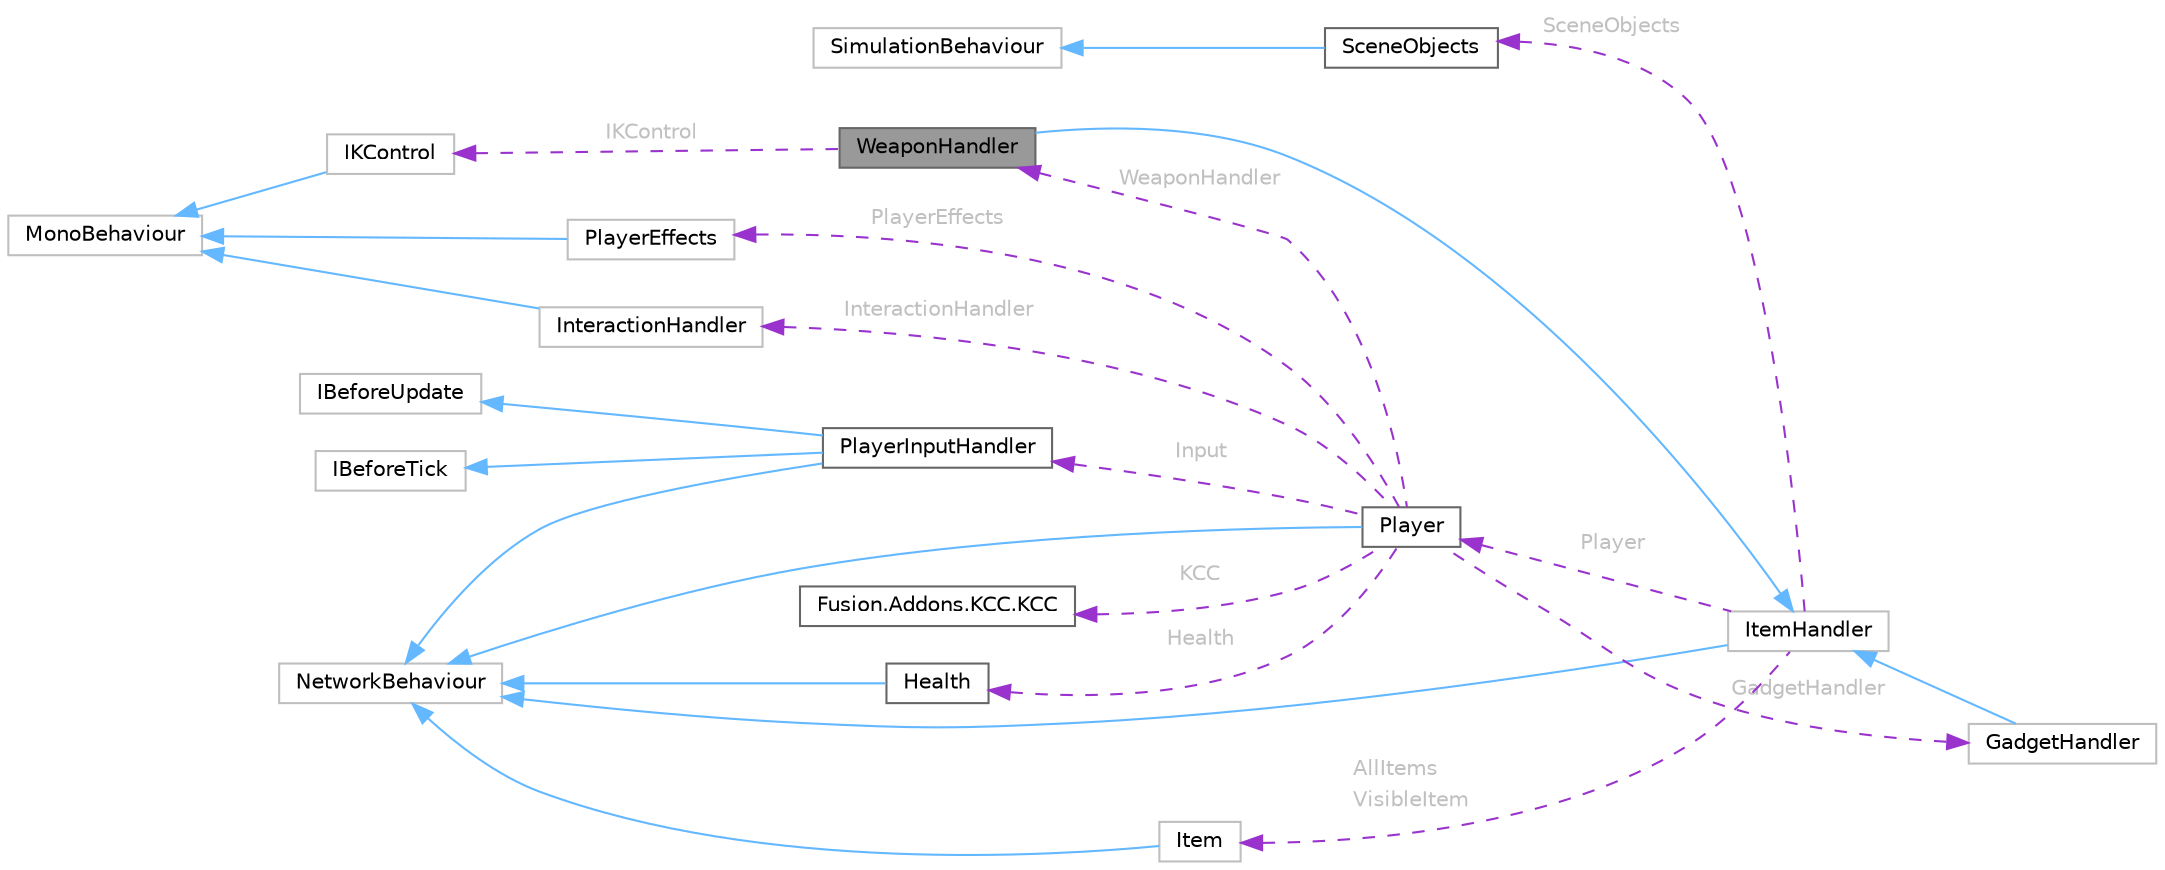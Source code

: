 digraph "WeaponHandler"
{
 // LATEX_PDF_SIZE
  bgcolor="transparent";
  edge [fontname=Helvetica,fontsize=10,labelfontname=Helvetica,labelfontsize=10];
  node [fontname=Helvetica,fontsize=10,shape=box,height=0.2,width=0.4];
  rankdir="LR";
  Node1 [id="Node000001",label="WeaponHandler",height=0.2,width=0.4,color="gray40", fillcolor="grey60", style="filled", fontcolor="black",tooltip=" "];
  Node2 -> Node1 [id="edge1_Node000001_Node000002",dir="back",color="steelblue1",style="solid",tooltip=" "];
  Node2 [id="Node000002",label="ItemHandler",height=0.2,width=0.4,color="grey75", fillcolor="white", style="filled",URL="$class_item_handler.html",tooltip=" "];
  Node3 -> Node2 [id="edge2_Node000002_Node000003",dir="back",color="steelblue1",style="solid",tooltip=" "];
  Node3 [id="Node000003",label="NetworkBehaviour",height=0.2,width=0.4,color="grey75", fillcolor="white", style="filled",tooltip=" "];
  Node4 -> Node2 [id="edge3_Node000002_Node000004",dir="back",color="darkorchid3",style="dashed",tooltip=" ",label=<<TABLE CELLBORDER="0" BORDER="0"><TR><TD VALIGN="top" ALIGN="LEFT" CELLPADDING="1" CELLSPACING="0">Player</TD></TR>
</TABLE>> ,fontcolor="grey" ];
  Node4 [id="Node000004",label="Player",height=0.2,width=0.4,color="gray40", fillcolor="white", style="filled",URL="$class_player.html",tooltip="Main player script which handles input processing, visuals."];
  Node3 -> Node4 [id="edge4_Node000004_Node000003",dir="back",color="steelblue1",style="solid",tooltip=" "];
  Node5 -> Node4 [id="edge5_Node000004_Node000005",dir="back",color="darkorchid3",style="dashed",tooltip=" ",label=<<TABLE CELLBORDER="0" BORDER="0"><TR><TD VALIGN="top" ALIGN="LEFT" CELLPADDING="1" CELLSPACING="0">KCC</TD></TR>
</TABLE>> ,fontcolor="grey" ];
  Node5 [id="Node000005",label="Fusion.Addons.KCC.KCC",height=0.2,width=0.4,color="gray40", fillcolor="white", style="filled",URL="$class_fusion_1_1_addons_1_1_k_c_c_1_1_k_c_c.html",tooltip="Partial implementation of KCC class to extend public API with sprint functionality."];
  Node6 -> Node4 [id="edge6_Node000004_Node000006",dir="back",color="darkorchid3",style="dashed",tooltip=" ",label=<<TABLE CELLBORDER="0" BORDER="0"><TR><TD VALIGN="top" ALIGN="LEFT" CELLPADDING="1" CELLSPACING="0">Health</TD></TR>
</TABLE>> ,fontcolor="grey" ];
  Node6 [id="Node000006",label="Health",height=0.2,width=0.4,color="gray40", fillcolor="white", style="filled",URL="$class_health.html",tooltip="Stores player health, triggers heal/damage effects and informs about player death."];
  Node3 -> Node6 [id="edge7_Node000006_Node000003",dir="back",color="steelblue1",style="solid",tooltip=" "];
  Node1 -> Node4 [id="edge8_Node000004_Node000001",dir="back",color="darkorchid3",style="dashed",tooltip=" ",label=<<TABLE CELLBORDER="0" BORDER="0"><TR><TD VALIGN="top" ALIGN="LEFT" CELLPADDING="1" CELLSPACING="0">WeaponHandler</TD></TR>
</TABLE>> ,fontcolor="grey" ];
  Node7 -> Node4 [id="edge9_Node000004_Node000007",dir="back",color="darkorchid3",style="dashed",tooltip=" ",label=<<TABLE CELLBORDER="0" BORDER="0"><TR><TD VALIGN="top" ALIGN="LEFT" CELLPADDING="1" CELLSPACING="0">GadgetHandler</TD></TR>
</TABLE>> ,fontcolor="grey" ];
  Node7 [id="Node000007",label="GadgetHandler",height=0.2,width=0.4,color="grey75", fillcolor="white", style="filled",URL="$class_gadget_handler.html",tooltip=" "];
  Node2 -> Node7 [id="edge10_Node000007_Node000002",dir="back",color="steelblue1",style="solid",tooltip=" "];
  Node8 -> Node4 [id="edge11_Node000004_Node000008",dir="back",color="darkorchid3",style="dashed",tooltip=" ",label=<<TABLE CELLBORDER="0" BORDER="0"><TR><TD VALIGN="top" ALIGN="LEFT" CELLPADDING="1" CELLSPACING="0">InteractionHandler</TD></TR>
</TABLE>> ,fontcolor="grey" ];
  Node8 [id="Node000008",label="InteractionHandler",height=0.2,width=0.4,color="grey75", fillcolor="white", style="filled",URL="$class_interaction_handler.html",tooltip=" "];
  Node9 -> Node8 [id="edge12_Node000008_Node000009",dir="back",color="steelblue1",style="solid",tooltip=" "];
  Node9 [id="Node000009",label="MonoBehaviour",height=0.2,width=0.4,color="grey75", fillcolor="white", style="filled",tooltip=" "];
  Node10 -> Node4 [id="edge13_Node000004_Node000010",dir="back",color="darkorchid3",style="dashed",tooltip=" ",label=<<TABLE CELLBORDER="0" BORDER="0"><TR><TD VALIGN="top" ALIGN="LEFT" CELLPADDING="1" CELLSPACING="0">Input</TD></TR>
</TABLE>> ,fontcolor="grey" ];
  Node10 [id="Node000010",label="PlayerInputHandler",height=0.2,width=0.4,color="gray40", fillcolor="white", style="filled",URL="$class_player_input_handler.html",tooltip="Handles player input."];
  Node3 -> Node10 [id="edge14_Node000010_Node000003",dir="back",color="steelblue1",style="solid",tooltip=" "];
  Node11 -> Node10 [id="edge15_Node000010_Node000011",dir="back",color="steelblue1",style="solid",tooltip=" "];
  Node11 [id="Node000011",label="IBeforeUpdate",height=0.2,width=0.4,color="grey75", fillcolor="white", style="filled",tooltip=" "];
  Node12 -> Node10 [id="edge16_Node000010_Node000012",dir="back",color="steelblue1",style="solid",tooltip=" "];
  Node12 [id="Node000012",label="IBeforeTick",height=0.2,width=0.4,color="grey75", fillcolor="white", style="filled",tooltip=" "];
  Node13 -> Node4 [id="edge17_Node000004_Node000013",dir="back",color="darkorchid3",style="dashed",tooltip=" ",label=<<TABLE CELLBORDER="0" BORDER="0"><TR><TD VALIGN="top" ALIGN="LEFT" CELLPADDING="1" CELLSPACING="0">PlayerEffects</TD></TR>
</TABLE>> ,fontcolor="grey" ];
  Node13 [id="Node000013",label="PlayerEffects",height=0.2,width=0.4,color="grey75", fillcolor="white", style="filled",URL="$class_player_effects.html",tooltip=" "];
  Node9 -> Node13 [id="edge18_Node000013_Node000009",dir="back",color="steelblue1",style="solid",tooltip=" "];
  Node14 -> Node2 [id="edge19_Node000002_Node000014",dir="back",color="darkorchid3",style="dashed",tooltip=" ",label=<<TABLE CELLBORDER="0" BORDER="0"><TR><TD VALIGN="top" ALIGN="LEFT" CELLPADDING="1" CELLSPACING="0">AllItems</TD></TR>
<TR><TD VALIGN="top" ALIGN="LEFT" CELLPADDING="1" CELLSPACING="0">VisibleItem</TD></TR>
</TABLE>> ,fontcolor="grey" ];
  Node14 [id="Node000014",label="Item",height=0.2,width=0.4,color="grey75", fillcolor="white", style="filled",URL="$class_item.html",tooltip=" "];
  Node3 -> Node14 [id="edge20_Node000014_Node000003",dir="back",color="steelblue1",style="solid",tooltip=" "];
  Node15 -> Node2 [id="edge21_Node000002_Node000015",dir="back",color="darkorchid3",style="dashed",tooltip=" ",label=<<TABLE CELLBORDER="0" BORDER="0"><TR><TD VALIGN="top" ALIGN="LEFT" CELLPADDING="1" CELLSPACING="0">SceneObjects</TD></TR>
</TABLE>> ,fontcolor="grey" ];
  Node15 [id="Node000015",label="SceneObjects",height=0.2,width=0.4,color="gray40", fillcolor="white", style="filled",URL="$class_scene_objects.html",tooltip="Singleton on Runner used to obtain scene object references using lazy getters."];
  Node16 -> Node15 [id="edge22_Node000015_Node000016",dir="back",color="steelblue1",style="solid",tooltip=" "];
  Node16 [id="Node000016",label="SimulationBehaviour",height=0.2,width=0.4,color="grey75", fillcolor="white", style="filled",tooltip=" "];
  Node17 -> Node1 [id="edge23_Node000001_Node000017",dir="back",color="darkorchid3",style="dashed",tooltip=" ",label=<<TABLE CELLBORDER="0" BORDER="0"><TR><TD VALIGN="top" ALIGN="LEFT" CELLPADDING="1" CELLSPACING="0">IKControl</TD></TR>
</TABLE>> ,fontcolor="grey" ];
  Node17 [id="Node000017",label="IKControl",height=0.2,width=0.4,color="grey75", fillcolor="white", style="filled",URL="$class_i_k_control.html",tooltip=" "];
  Node9 -> Node17 [id="edge24_Node000017_Node000009",dir="back",color="steelblue1",style="solid",tooltip=" "];
}
